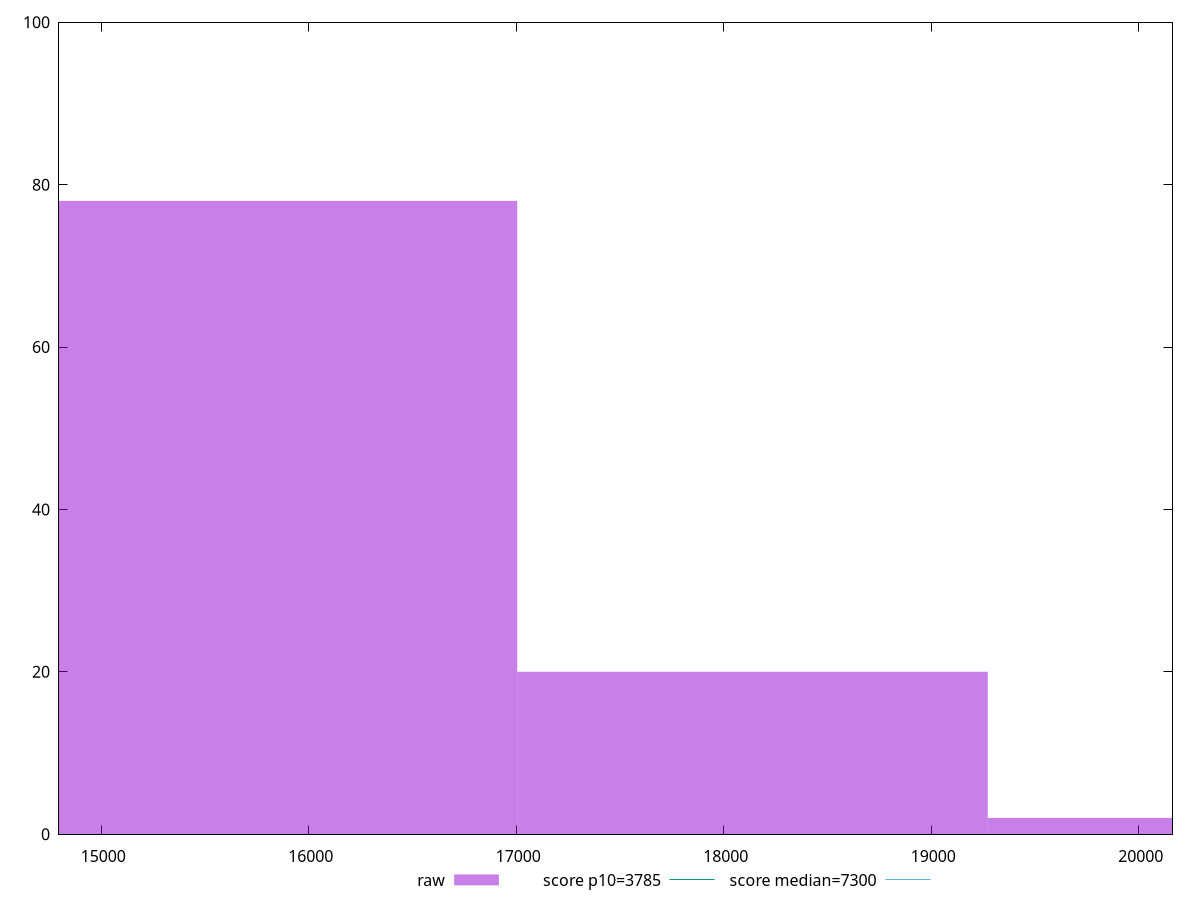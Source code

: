 reset

$raw <<EOF
15871.343731088964 78
18138.67854981596 20
20406.013368542954 2
EOF

set key outside below
set boxwidth 2267.334818726995
set xrange [14796.853500000005:20162.571000000004]
set yrange [0:100]
set trange [0:100]
set style fill transparent solid 0.5 noborder

set parametric
set terminal svg size 640, 490 enhanced background rgb 'white'
set output "report_00013_2021-02-09T12-04-24.940Z/interactive/samples/pages/raw/histogram.svg"

plot $raw title "raw" with boxes, \
     3785,t title "score p10=3785", \
     7300,t title "score median=7300"

reset
